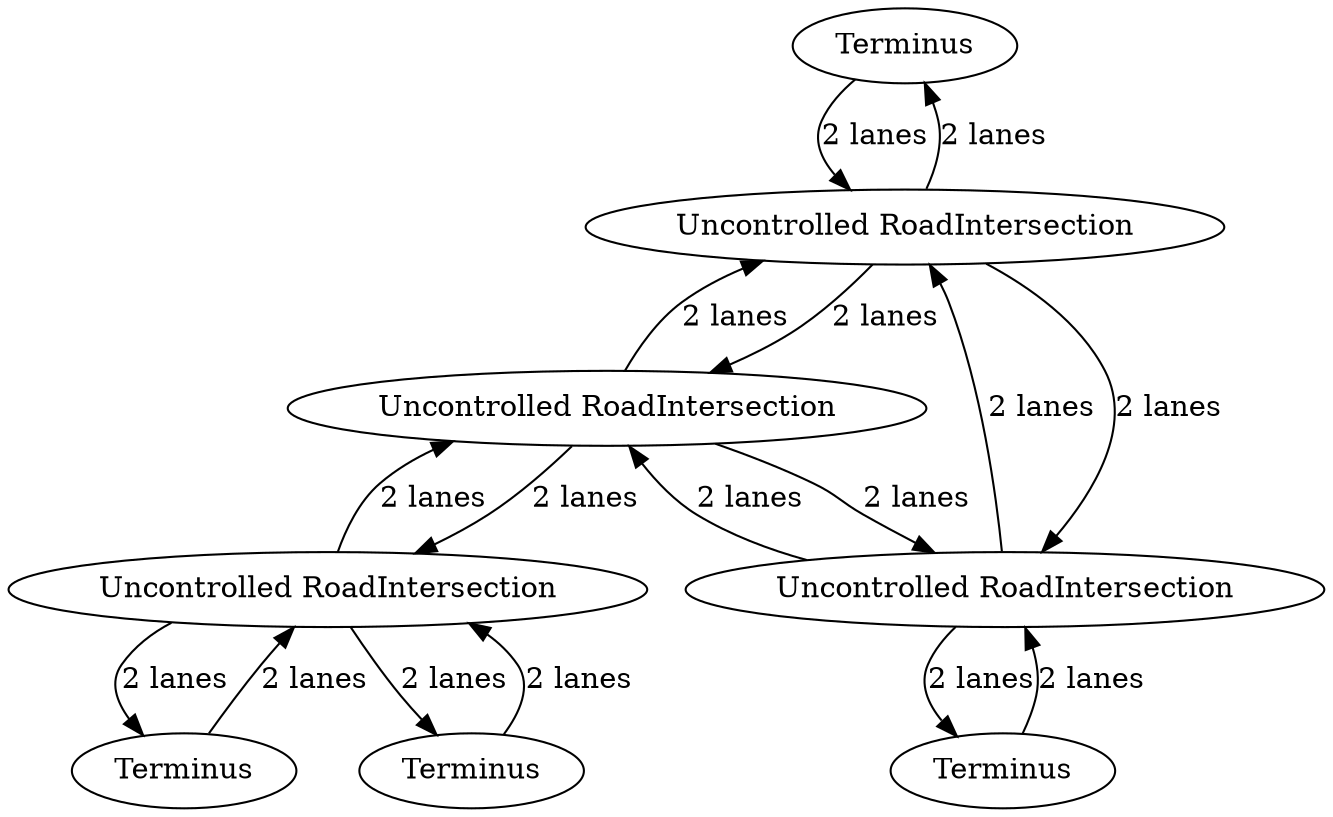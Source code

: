 digraph {
    0 [ label = "Terminus" ]
    1 [ label = "Uncontrolled RoadIntersection" ]
    2 [ label = "Uncontrolled RoadIntersection" ]
    3 [ label = "Terminus" ]
    4 [ label = "Uncontrolled RoadIntersection" ]
    5 [ label = "Uncontrolled RoadIntersection" ]
    6 [ label = "Terminus" ]
    7 [ label = "Terminus" ]
    7 -> 5 [ label = "2 lanes" ]
    5 -> 7 [ label = "2 lanes" ]
    5 -> 4 [ label = "2 lanes" ]
    4 -> 5 [ label = "2 lanes" ]
    4 -> 2 [ label = "2 lanes" ]
    2 -> 4 [ label = "2 lanes" ]
    2 -> 1 [ label = "2 lanes" ]
    1 -> 2 [ label = "2 lanes" ]
    1 -> 0 [ label = "2 lanes" ]
    0 -> 1 [ label = "2 lanes" ]
    4 -> 1 [ label = "2 lanes" ]
    1 -> 4 [ label = "2 lanes" ]
    6 -> 5 [ label = "2 lanes" ]
    5 -> 6 [ label = "2 lanes" ]
    2 -> 3 [ label = "2 lanes" ]
    3 -> 2 [ label = "2 lanes" ]
}
